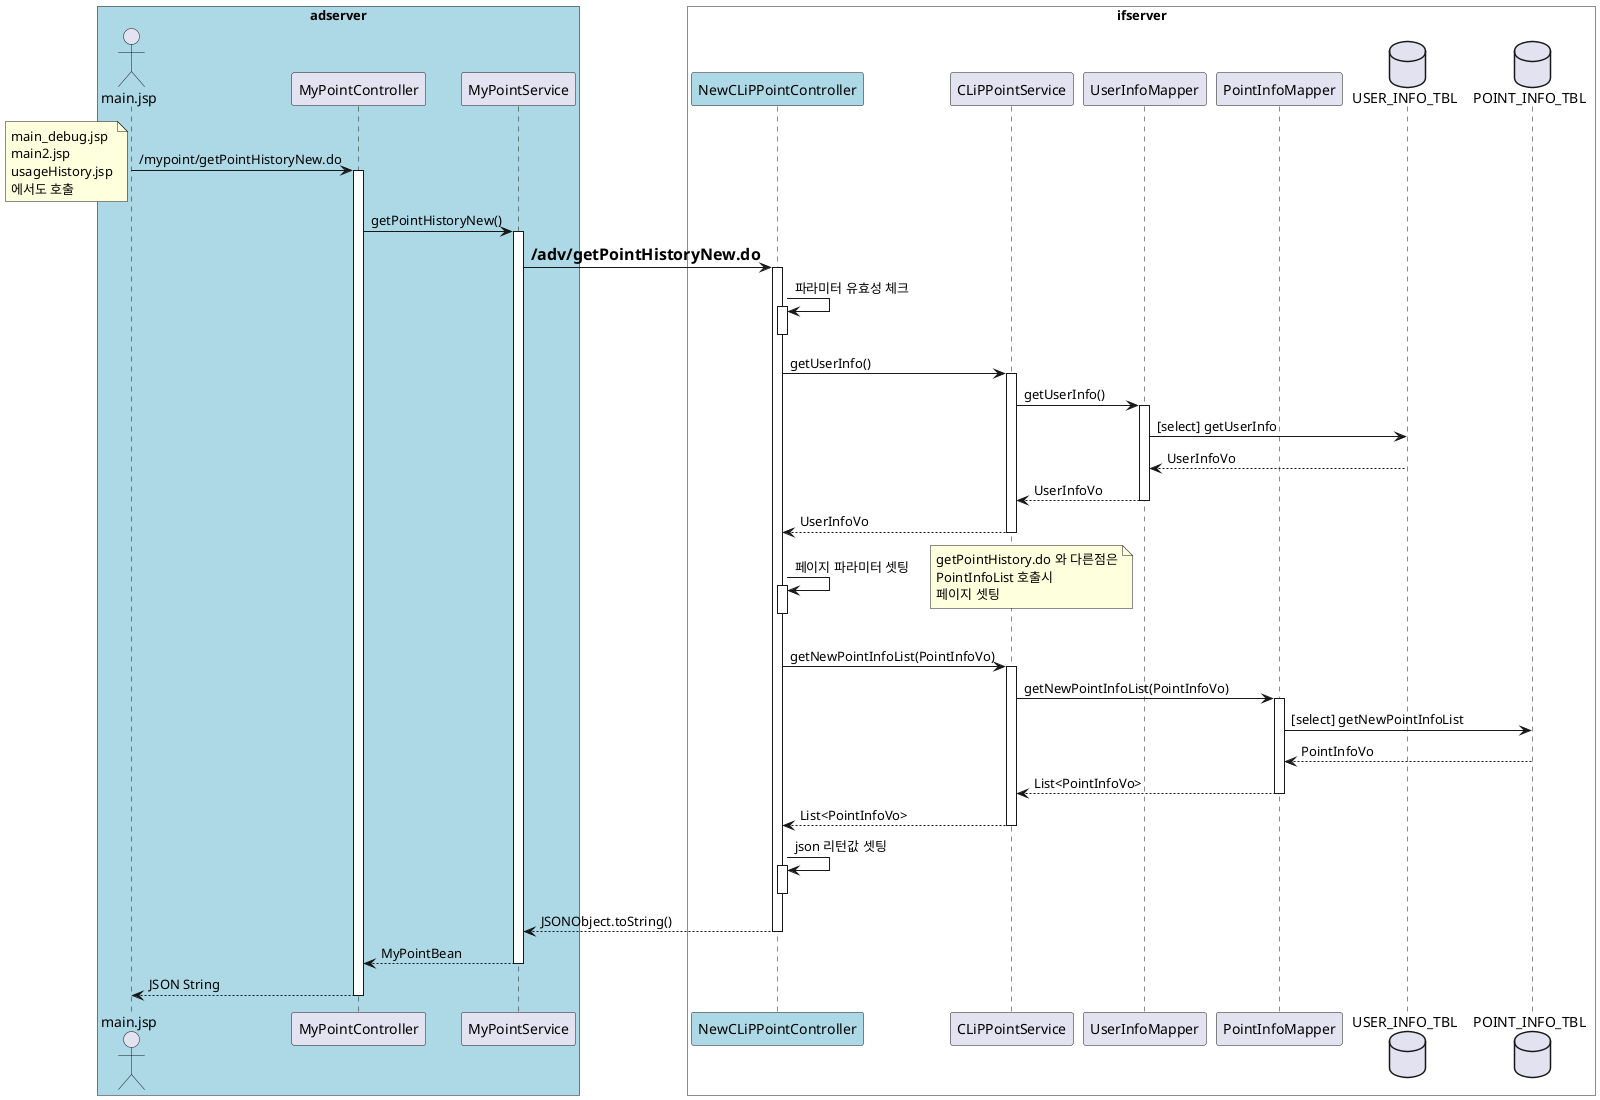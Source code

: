 @startuml

actor main.jsp
participant NewCLiPPointController #LightBlue
database USER_INFO_TBL
database POINT_INFO_TBL

box "adserver" #LightBlue
	participant main.jsp
	participant MyPointController
	participant MyPointService
end box

box "ifserver" #White
	participant NewCLiPPointController
	participant CLiPPointService
	participant UserInfoMapper
	participant PointInfoMapper
  database USER_INFO_TBL
	database POINT_INFO_TBL
end box

main.jsp -> MyPointController ++: /mypoint/getPointHistoryNew.do
note left: main_debug.jsp\nmain2.jsp\nusageHistory.jsp\n에서도 호출

MyPointController -> MyPointService ++: getPointHistoryNew()

MyPointService -> NewCLiPPointController ++: **<size:16>/adv/getPointHistoryNew.do</size>**

NewCLiPPointController -> NewCLiPPointController ++: 파라미터 유효성 체크
deactivate


NewCLiPPointController -> CLiPPointService ++: getUserInfo()
CLiPPointService -> UserInfoMapper ++: getUserInfo()
UserInfoMapper -> USER_INFO_TBL: [select] getUserInfo
UserInfoMapper <-- USER_INFO_TBL: UserInfoVo
return UserInfoVo
return UserInfoVo


NewCLiPPointController -> NewCLiPPointController ++: 페이지 파라미터 셋팅
deactivate
note right: getPointHistory.do 와 다른점은\nPointInfoList 호출시\n페이지 셋팅


NewCLiPPointController -> CLiPPointService ++: getNewPointInfoList(PointInfoVo)
CLiPPointService -> PointInfoMapper ++: getNewPointInfoList(PointInfoVo)
PointInfoMapper -> POINT_INFO_TBL: [select] getNewPointInfoList
PointInfoMapper <-- POINT_INFO_TBL: PointInfoVo
return List<PointInfoVo>
return List<PointInfoVo>

NewCLiPPointController -> NewCLiPPointController ++: json 리턴값 셋팅
deactivate

return JSONObject.toString()

return MyPointBean

return JSON String

@enduml
